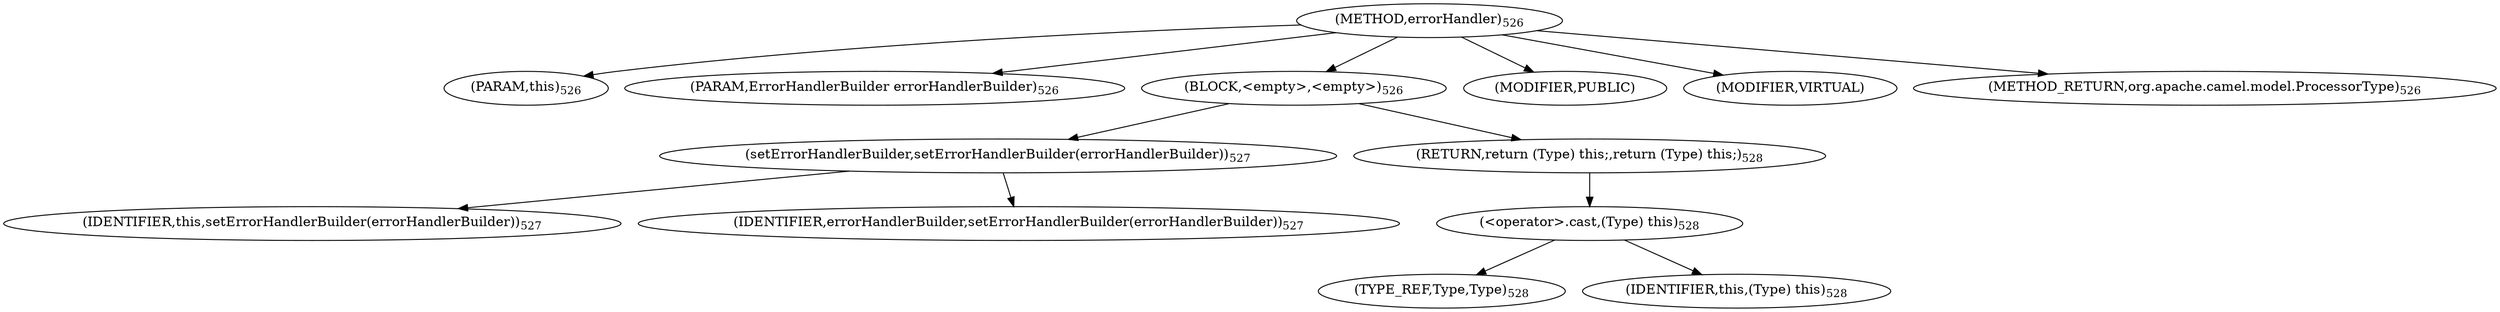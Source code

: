 digraph "errorHandler" {  
"1095" [label = <(METHOD,errorHandler)<SUB>526</SUB>> ]
"135" [label = <(PARAM,this)<SUB>526</SUB>> ]
"1096" [label = <(PARAM,ErrorHandlerBuilder errorHandlerBuilder)<SUB>526</SUB>> ]
"1097" [label = <(BLOCK,&lt;empty&gt;,&lt;empty&gt;)<SUB>526</SUB>> ]
"1098" [label = <(setErrorHandlerBuilder,setErrorHandlerBuilder(errorHandlerBuilder))<SUB>527</SUB>> ]
"134" [label = <(IDENTIFIER,this,setErrorHandlerBuilder(errorHandlerBuilder))<SUB>527</SUB>> ]
"1099" [label = <(IDENTIFIER,errorHandlerBuilder,setErrorHandlerBuilder(errorHandlerBuilder))<SUB>527</SUB>> ]
"1100" [label = <(RETURN,return (Type) this;,return (Type) this;)<SUB>528</SUB>> ]
"1101" [label = <(&lt;operator&gt;.cast,(Type) this)<SUB>528</SUB>> ]
"1102" [label = <(TYPE_REF,Type,Type)<SUB>528</SUB>> ]
"136" [label = <(IDENTIFIER,this,(Type) this)<SUB>528</SUB>> ]
"1103" [label = <(MODIFIER,PUBLIC)> ]
"1104" [label = <(MODIFIER,VIRTUAL)> ]
"1105" [label = <(METHOD_RETURN,org.apache.camel.model.ProcessorType)<SUB>526</SUB>> ]
  "1095" -> "135" 
  "1095" -> "1096" 
  "1095" -> "1097" 
  "1095" -> "1103" 
  "1095" -> "1104" 
  "1095" -> "1105" 
  "1097" -> "1098" 
  "1097" -> "1100" 
  "1098" -> "134" 
  "1098" -> "1099" 
  "1100" -> "1101" 
  "1101" -> "1102" 
  "1101" -> "136" 
}
